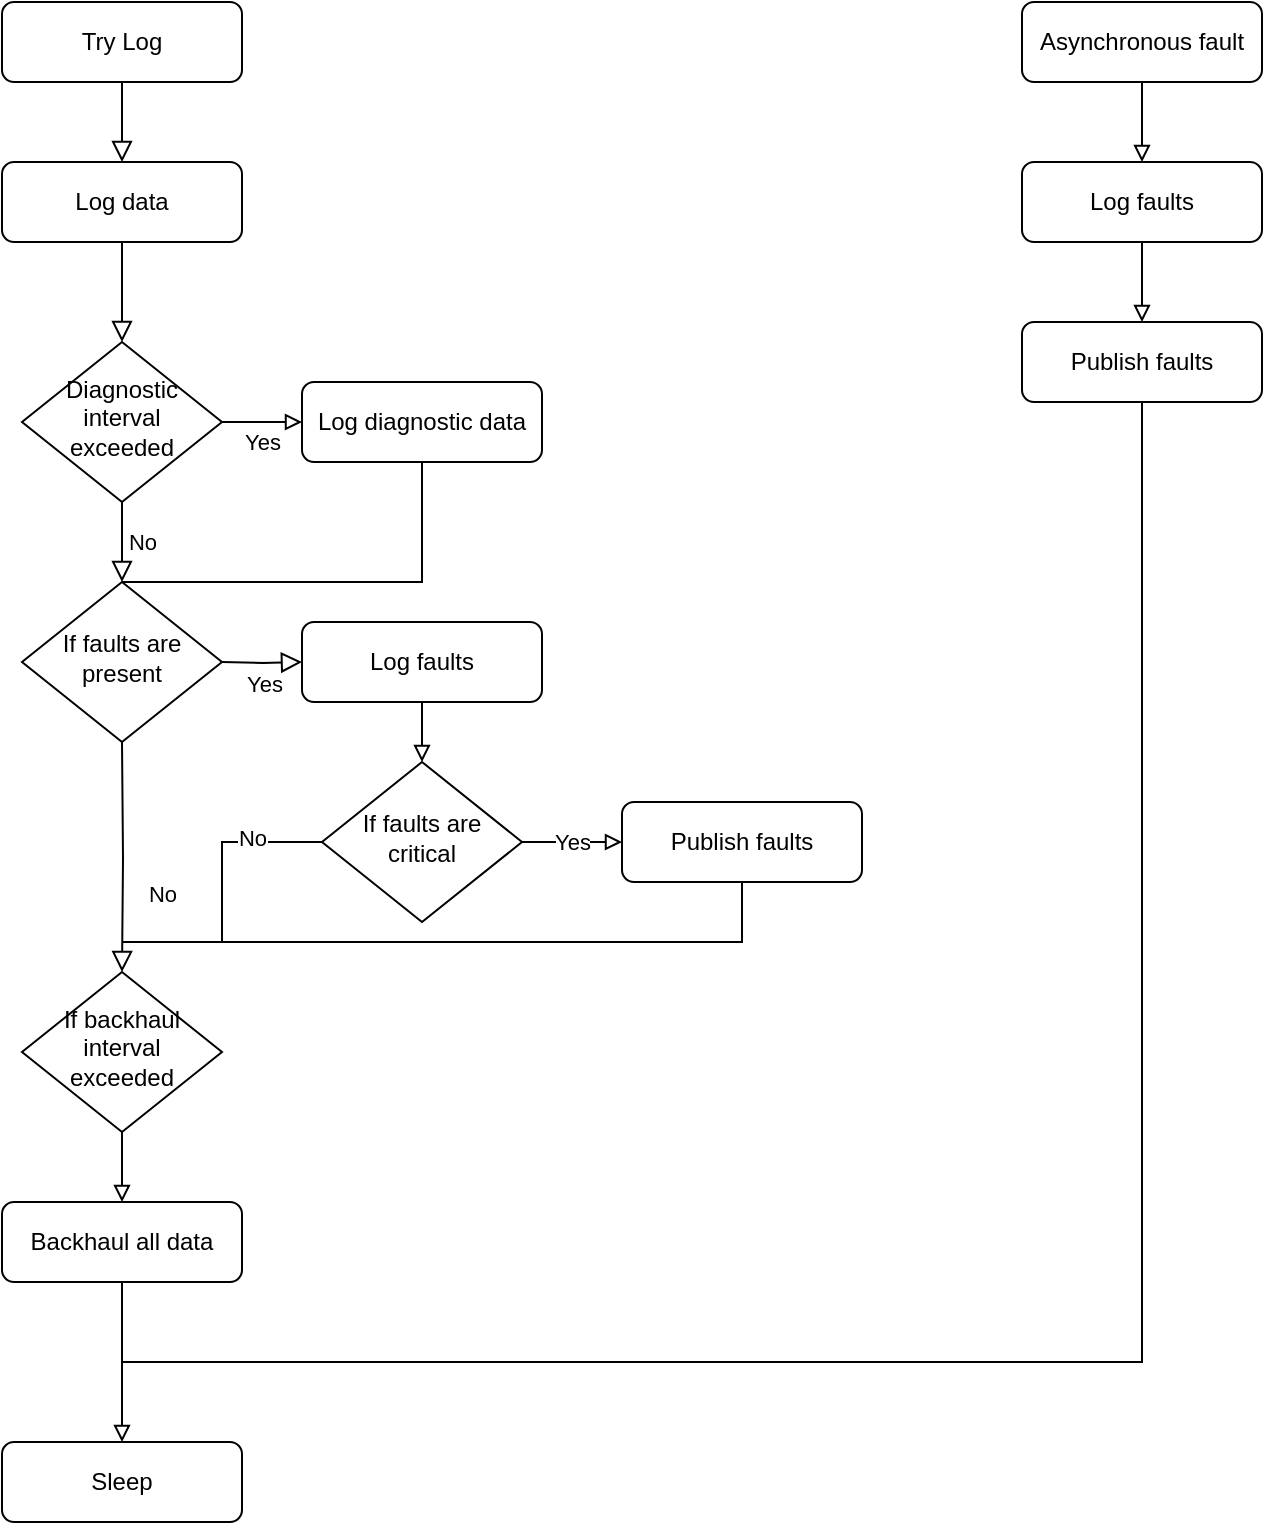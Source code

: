 <mxfile version="17.2.4" type="device"><diagram id="C5RBs43oDa-KdzZeNtuy" name="Page-1"><mxGraphModel dx="2062" dy="1154" grid="1" gridSize="10" guides="1" tooltips="1" connect="1" arrows="1" fold="1" page="1" pageScale="1" pageWidth="827" pageHeight="1169" math="0" shadow="0"><root><mxCell id="WIyWlLk6GJQsqaUBKTNV-0"/><mxCell id="WIyWlLk6GJQsqaUBKTNV-1" parent="WIyWlLk6GJQsqaUBKTNV-0"/><mxCell id="WIyWlLk6GJQsqaUBKTNV-3" value="Try Log" style="rounded=1;whiteSpace=wrap;html=1;fontSize=12;glass=0;strokeWidth=1;shadow=0;" parent="WIyWlLk6GJQsqaUBKTNV-1" vertex="1"><mxGeometry x="110" y="80" width="120" height="40" as="geometry"/></mxCell><mxCell id="WIyWlLk6GJQsqaUBKTNV-5" value="No" style="edgeStyle=orthogonalEdgeStyle;rounded=0;html=1;jettySize=auto;orthogonalLoop=1;fontSize=11;endArrow=block;endFill=0;endSize=8;strokeWidth=1;shadow=0;labelBackgroundColor=none;" parent="WIyWlLk6GJQsqaUBKTNV-1" source="WIyWlLk6GJQsqaUBKTNV-6" edge="1"><mxGeometry y="10" relative="1" as="geometry"><mxPoint as="offset"/><mxPoint x="170" y="370" as="targetPoint"/></mxGeometry></mxCell><mxCell id="WIyWlLk6GJQsqaUBKTNV-6" value="Diagnostic interval exceeded" style="rhombus;whiteSpace=wrap;html=1;shadow=0;fontFamily=Helvetica;fontSize=12;align=center;strokeWidth=1;spacing=6;spacingTop=-4;" parent="WIyWlLk6GJQsqaUBKTNV-1" vertex="1"><mxGeometry x="120" y="250" width="100" height="80" as="geometry"/></mxCell><mxCell id="WIyWlLk6GJQsqaUBKTNV-8" value="No" style="rounded=0;html=1;jettySize=auto;orthogonalLoop=1;fontSize=11;endArrow=block;endFill=0;endSize=8;strokeWidth=1;shadow=0;labelBackgroundColor=none;edgeStyle=orthogonalEdgeStyle;entryX=0.5;entryY=0;entryDx=0;entryDy=0;" parent="WIyWlLk6GJQsqaUBKTNV-1" target="j93gY1dbfWSjDnpfYKCa-16" edge="1"><mxGeometry x="0.333" y="20" relative="1" as="geometry"><mxPoint as="offset"/><mxPoint x="170" y="450" as="sourcePoint"/><mxPoint x="170" y="510" as="targetPoint"/></mxGeometry></mxCell><mxCell id="WIyWlLk6GJQsqaUBKTNV-9" value="Yes" style="edgeStyle=orthogonalEdgeStyle;rounded=0;html=1;jettySize=auto;orthogonalLoop=1;fontSize=11;endArrow=block;endFill=0;endSize=8;strokeWidth=1;shadow=0;labelBackgroundColor=none;" parent="WIyWlLk6GJQsqaUBKTNV-1" edge="1"><mxGeometry y="10" relative="1" as="geometry"><mxPoint as="offset"/><mxPoint x="220" y="410" as="sourcePoint"/><mxPoint x="260" y="410" as="targetPoint"/></mxGeometry></mxCell><mxCell id="j93gY1dbfWSjDnpfYKCa-28" style="edgeStyle=none;rounded=0;orthogonalLoop=1;jettySize=auto;html=1;exitX=0.5;exitY=1;exitDx=0;exitDy=0;entryX=0.5;entryY=0;entryDx=0;entryDy=0;endArrow=block;endFill=0;" edge="1" parent="WIyWlLk6GJQsqaUBKTNV-1" source="j93gY1dbfWSjDnpfYKCa-0" target="j93gY1dbfWSjDnpfYKCa-26"><mxGeometry relative="1" as="geometry"/></mxCell><mxCell id="j93gY1dbfWSjDnpfYKCa-0" value="Backhaul all data" style="rounded=1;whiteSpace=wrap;html=1;fontSize=12;glass=0;strokeWidth=1;shadow=0;" vertex="1" parent="WIyWlLk6GJQsqaUBKTNV-1"><mxGeometry x="110" y="680" width="120" height="40" as="geometry"/></mxCell><mxCell id="j93gY1dbfWSjDnpfYKCa-9" style="edgeStyle=orthogonalEdgeStyle;rounded=0;orthogonalLoop=1;jettySize=auto;html=1;exitX=0.5;exitY=1;exitDx=0;exitDy=0;entryX=0.5;entryY=0;entryDx=0;entryDy=0;endArrow=none;endFill=0;" edge="1" parent="WIyWlLk6GJQsqaUBKTNV-1" source="j93gY1dbfWSjDnpfYKCa-1" target="j93gY1dbfWSjDnpfYKCa-5"><mxGeometry relative="1" as="geometry"><Array as="points"><mxPoint x="320" y="370"/></Array></mxGeometry></mxCell><mxCell id="j93gY1dbfWSjDnpfYKCa-1" value="Log diagnostic data" style="rounded=1;whiteSpace=wrap;html=1;fontSize=12;glass=0;strokeWidth=1;shadow=0;" vertex="1" parent="WIyWlLk6GJQsqaUBKTNV-1"><mxGeometry x="260" y="270" width="120" height="40" as="geometry"/></mxCell><mxCell id="j93gY1dbfWSjDnpfYKCa-3" value="Yes" style="endArrow=block;html=1;rounded=0;exitX=1;exitY=0.5;exitDx=0;exitDy=0;endFill=0;" edge="1" parent="WIyWlLk6GJQsqaUBKTNV-1" source="WIyWlLk6GJQsqaUBKTNV-6"><mxGeometry y="-10" width="50" height="50" relative="1" as="geometry"><mxPoint x="490" y="370" as="sourcePoint"/><mxPoint x="260" y="290" as="targetPoint"/><mxPoint as="offset"/></mxGeometry></mxCell><mxCell id="j93gY1dbfWSjDnpfYKCa-5" value="If faults are present" style="rhombus;whiteSpace=wrap;html=1;shadow=0;fontFamily=Helvetica;fontSize=12;align=center;strokeWidth=1;spacing=6;spacingTop=-4;" vertex="1" parent="WIyWlLk6GJQsqaUBKTNV-1"><mxGeometry x="120" y="370" width="100" height="80" as="geometry"/></mxCell><mxCell id="j93gY1dbfWSjDnpfYKCa-6" value="Log data" style="rounded=1;whiteSpace=wrap;html=1;fontSize=12;glass=0;strokeWidth=1;shadow=0;" vertex="1" parent="WIyWlLk6GJQsqaUBKTNV-1"><mxGeometry x="110" y="160" width="120" height="40" as="geometry"/></mxCell><mxCell id="j93gY1dbfWSjDnpfYKCa-7" value="" style="edgeStyle=orthogonalEdgeStyle;rounded=0;html=1;jettySize=auto;orthogonalLoop=1;fontSize=11;endArrow=block;endFill=0;endSize=8;strokeWidth=1;shadow=0;labelBackgroundColor=none;exitX=0.5;exitY=1;exitDx=0;exitDy=0;entryX=0.5;entryY=0;entryDx=0;entryDy=0;" edge="1" parent="WIyWlLk6GJQsqaUBKTNV-1" source="j93gY1dbfWSjDnpfYKCa-6" target="WIyWlLk6GJQsqaUBKTNV-6"><mxGeometry y="10" relative="1" as="geometry"><mxPoint as="offset"/><mxPoint x="180" y="340" as="sourcePoint"/><mxPoint x="180" y="380" as="targetPoint"/><Array as="points"><mxPoint x="170" y="230"/><mxPoint x="170" y="230"/></Array></mxGeometry></mxCell><mxCell id="j93gY1dbfWSjDnpfYKCa-8" value="" style="edgeStyle=orthogonalEdgeStyle;rounded=0;html=1;jettySize=auto;orthogonalLoop=1;fontSize=11;endArrow=block;endFill=0;endSize=8;strokeWidth=1;shadow=0;labelBackgroundColor=none;exitX=0.5;exitY=1;exitDx=0;exitDy=0;entryX=0.5;entryY=0;entryDx=0;entryDy=0;" edge="1" parent="WIyWlLk6GJQsqaUBKTNV-1" source="WIyWlLk6GJQsqaUBKTNV-3" target="j93gY1dbfWSjDnpfYKCa-6"><mxGeometry y="10" relative="1" as="geometry"><mxPoint as="offset"/><mxPoint x="180" y="210" as="sourcePoint"/><mxPoint x="180" y="260" as="targetPoint"/><Array as="points"><mxPoint x="170" y="140"/><mxPoint x="170" y="140"/></Array></mxGeometry></mxCell><mxCell id="j93gY1dbfWSjDnpfYKCa-12" style="edgeStyle=orthogonalEdgeStyle;rounded=0;orthogonalLoop=1;jettySize=auto;html=1;exitX=0.5;exitY=1;exitDx=0;exitDy=0;entryX=0.5;entryY=0;entryDx=0;entryDy=0;endArrow=block;endFill=0;" edge="1" parent="WIyWlLk6GJQsqaUBKTNV-1" source="j93gY1dbfWSjDnpfYKCa-10" target="j93gY1dbfWSjDnpfYKCa-11"><mxGeometry relative="1" as="geometry"/></mxCell><mxCell id="j93gY1dbfWSjDnpfYKCa-10" value="Log faults" style="rounded=1;whiteSpace=wrap;html=1;fontSize=12;glass=0;strokeWidth=1;shadow=0;" vertex="1" parent="WIyWlLk6GJQsqaUBKTNV-1"><mxGeometry x="260" y="390" width="120" height="40" as="geometry"/></mxCell><mxCell id="j93gY1dbfWSjDnpfYKCa-17" style="edgeStyle=orthogonalEdgeStyle;rounded=0;orthogonalLoop=1;jettySize=auto;html=1;exitX=0;exitY=0.5;exitDx=0;exitDy=0;endArrow=none;endFill=0;" edge="1" parent="WIyWlLk6GJQsqaUBKTNV-1" source="j93gY1dbfWSjDnpfYKCa-11"><mxGeometry relative="1" as="geometry"><mxPoint x="170" y="550" as="targetPoint"/><Array as="points"><mxPoint x="220" y="500"/><mxPoint x="220" y="550"/></Array></mxGeometry></mxCell><mxCell id="j93gY1dbfWSjDnpfYKCa-20" value="No" style="edgeLabel;html=1;align=center;verticalAlign=middle;resizable=0;points=[];" vertex="1" connectable="0" parent="j93gY1dbfWSjDnpfYKCa-17"><mxGeometry x="-0.529" y="-2" relative="1" as="geometry"><mxPoint as="offset"/></mxGeometry></mxCell><mxCell id="j93gY1dbfWSjDnpfYKCa-11" value="If faults are critical" style="rhombus;whiteSpace=wrap;html=1;shadow=0;fontFamily=Helvetica;fontSize=12;align=center;strokeWidth=1;spacing=6;spacingTop=-4;" vertex="1" parent="WIyWlLk6GJQsqaUBKTNV-1"><mxGeometry x="270" y="460" width="100" height="80" as="geometry"/></mxCell><mxCell id="j93gY1dbfWSjDnpfYKCa-18" style="edgeStyle=orthogonalEdgeStyle;rounded=0;orthogonalLoop=1;jettySize=auto;html=1;exitX=0.5;exitY=1;exitDx=0;exitDy=0;endArrow=none;endFill=0;" edge="1" parent="WIyWlLk6GJQsqaUBKTNV-1" source="j93gY1dbfWSjDnpfYKCa-13"><mxGeometry relative="1" as="geometry"><mxPoint x="170" y="550" as="targetPoint"/><Array as="points"><mxPoint x="480" y="550"/></Array></mxGeometry></mxCell><mxCell id="j93gY1dbfWSjDnpfYKCa-13" value="Publish faults" style="rounded=1;whiteSpace=wrap;html=1;fontSize=12;glass=0;strokeWidth=1;shadow=0;" vertex="1" parent="WIyWlLk6GJQsqaUBKTNV-1"><mxGeometry x="420" y="480" width="120" height="40" as="geometry"/></mxCell><mxCell id="j93gY1dbfWSjDnpfYKCa-14" value="Yes" style="edgeStyle=orthogonalEdgeStyle;rounded=0;orthogonalLoop=1;jettySize=auto;html=1;entryX=0;entryY=0.5;entryDx=0;entryDy=0;endArrow=block;endFill=0;exitX=1;exitY=0.5;exitDx=0;exitDy=0;" edge="1" parent="WIyWlLk6GJQsqaUBKTNV-1" source="j93gY1dbfWSjDnpfYKCa-11" target="j93gY1dbfWSjDnpfYKCa-13"><mxGeometry relative="1" as="geometry"><mxPoint x="320" y="540" as="sourcePoint"/><mxPoint x="330" y="470" as="targetPoint"/></mxGeometry></mxCell><mxCell id="j93gY1dbfWSjDnpfYKCa-27" style="edgeStyle=orthogonalEdgeStyle;rounded=0;orthogonalLoop=1;jettySize=auto;html=1;exitX=0.5;exitY=1;exitDx=0;exitDy=0;entryX=0.5;entryY=0;entryDx=0;entryDy=0;endArrow=block;endFill=0;" edge="1" parent="WIyWlLk6GJQsqaUBKTNV-1" source="j93gY1dbfWSjDnpfYKCa-16" target="j93gY1dbfWSjDnpfYKCa-0"><mxGeometry relative="1" as="geometry"/></mxCell><mxCell id="j93gY1dbfWSjDnpfYKCa-16" value="If backhaul interval exceeded" style="rhombus;whiteSpace=wrap;html=1;shadow=0;fontFamily=Helvetica;fontSize=12;align=center;strokeWidth=1;spacing=6;spacingTop=-4;" vertex="1" parent="WIyWlLk6GJQsqaUBKTNV-1"><mxGeometry x="120" y="565" width="100" height="80" as="geometry"/></mxCell><mxCell id="j93gY1dbfWSjDnpfYKCa-21" value="Asynchronous fault" style="rounded=1;whiteSpace=wrap;html=1;fontSize=12;glass=0;strokeWidth=1;shadow=0;" vertex="1" parent="WIyWlLk6GJQsqaUBKTNV-1"><mxGeometry x="620" y="80" width="120" height="40" as="geometry"/></mxCell><mxCell id="j93gY1dbfWSjDnpfYKCa-24" value="Log faults" style="rounded=1;whiteSpace=wrap;html=1;fontSize=12;glass=0;strokeWidth=1;shadow=0;" vertex="1" parent="WIyWlLk6GJQsqaUBKTNV-1"><mxGeometry x="620" y="160" width="120" height="40" as="geometry"/></mxCell><mxCell id="j93gY1dbfWSjDnpfYKCa-29" style="edgeStyle=orthogonalEdgeStyle;rounded=0;orthogonalLoop=1;jettySize=auto;html=1;exitX=0.5;exitY=1;exitDx=0;exitDy=0;endArrow=none;endFill=0;" edge="1" parent="WIyWlLk6GJQsqaUBKTNV-1" source="j93gY1dbfWSjDnpfYKCa-25"><mxGeometry relative="1" as="geometry"><mxPoint x="170" y="760" as="targetPoint"/><Array as="points"><mxPoint x="680" y="760"/></Array></mxGeometry></mxCell><mxCell id="j93gY1dbfWSjDnpfYKCa-25" value="Publish faults" style="rounded=1;whiteSpace=wrap;html=1;fontSize=12;glass=0;strokeWidth=1;shadow=0;" vertex="1" parent="WIyWlLk6GJQsqaUBKTNV-1"><mxGeometry x="620" y="240" width="120" height="40" as="geometry"/></mxCell><mxCell id="j93gY1dbfWSjDnpfYKCa-26" value="Sleep" style="rounded=1;whiteSpace=wrap;html=1;fontSize=12;glass=0;strokeWidth=1;shadow=0;" vertex="1" parent="WIyWlLk6GJQsqaUBKTNV-1"><mxGeometry x="110" y="800" width="120" height="40" as="geometry"/></mxCell><mxCell id="j93gY1dbfWSjDnpfYKCa-30" style="edgeStyle=orthogonalEdgeStyle;rounded=0;orthogonalLoop=1;jettySize=auto;html=1;exitX=0.5;exitY=1;exitDx=0;exitDy=0;endArrow=block;endFill=0;" edge="1" parent="WIyWlLk6GJQsqaUBKTNV-1" source="j93gY1dbfWSjDnpfYKCa-24" target="j93gY1dbfWSjDnpfYKCa-25"><mxGeometry relative="1" as="geometry"><mxPoint x="180" y="655" as="sourcePoint"/><mxPoint x="180" y="690" as="targetPoint"/></mxGeometry></mxCell><mxCell id="j93gY1dbfWSjDnpfYKCa-31" style="edgeStyle=orthogonalEdgeStyle;rounded=0;orthogonalLoop=1;jettySize=auto;html=1;exitX=0.5;exitY=1;exitDx=0;exitDy=0;endArrow=block;endFill=0;" edge="1" parent="WIyWlLk6GJQsqaUBKTNV-1" source="j93gY1dbfWSjDnpfYKCa-21"><mxGeometry relative="1" as="geometry"><mxPoint x="190" y="665" as="sourcePoint"/><mxPoint x="680" y="160" as="targetPoint"/></mxGeometry></mxCell></root></mxGraphModel></diagram></mxfile>